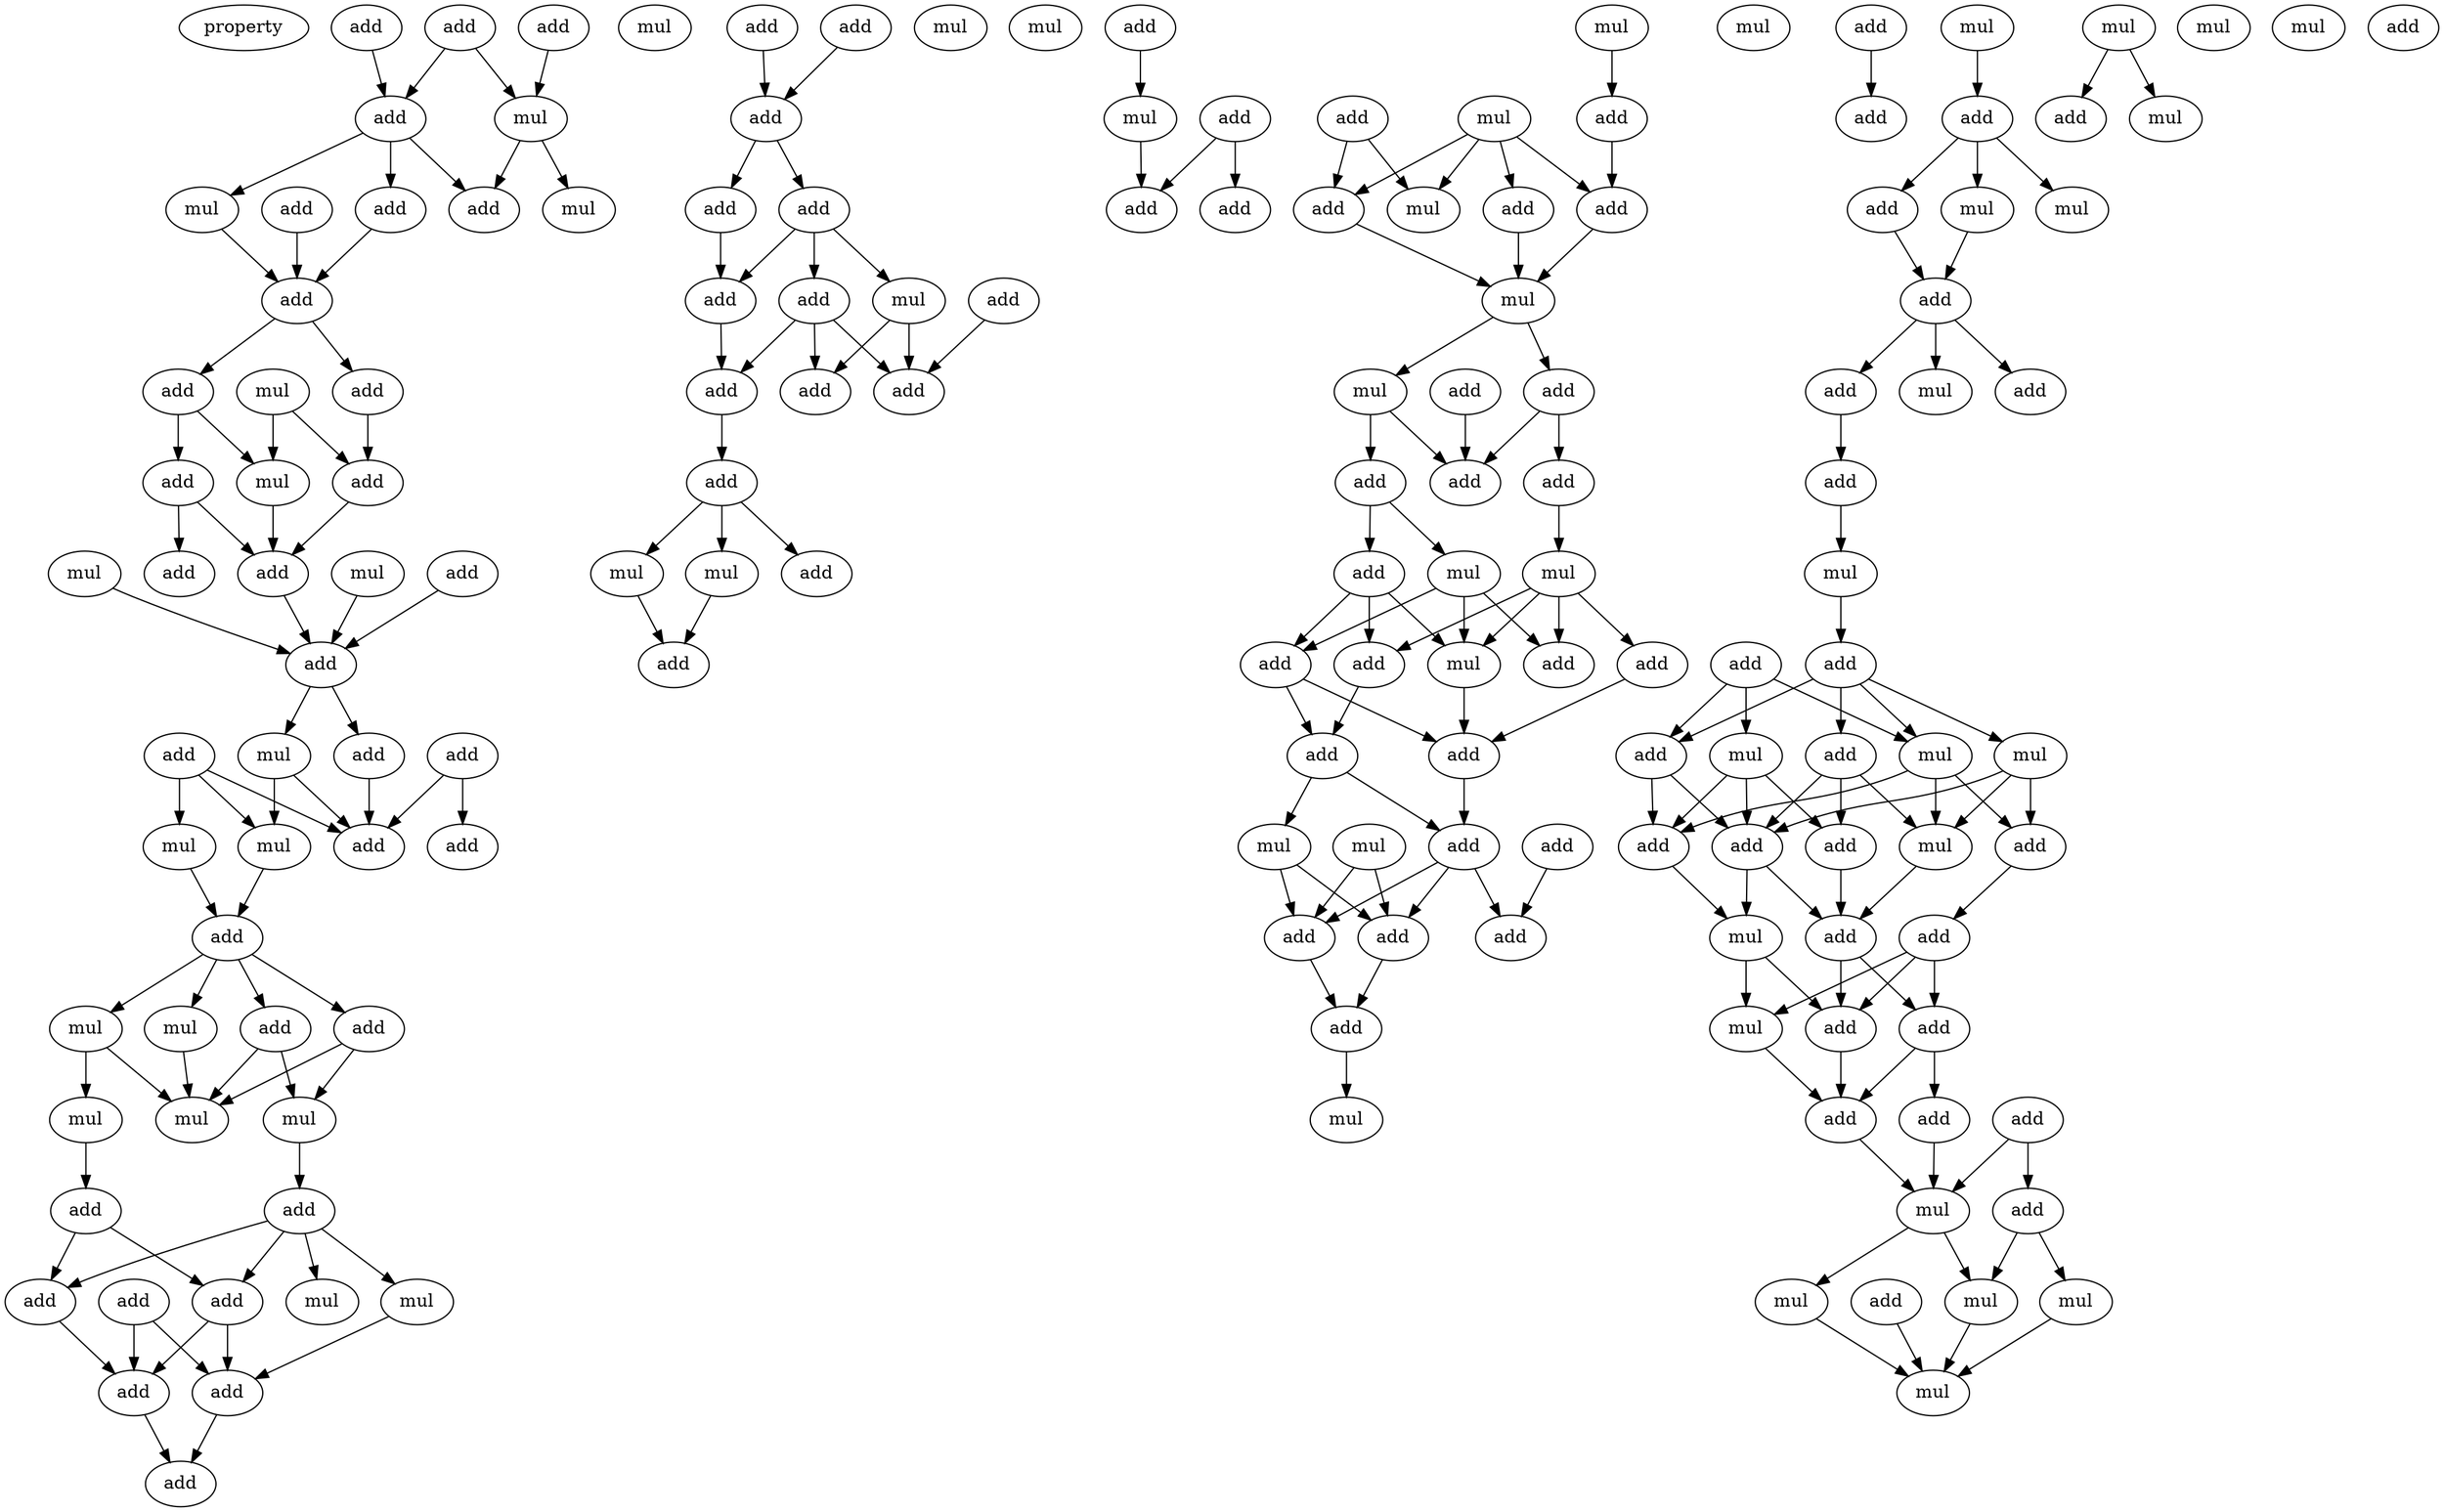 digraph {
    node [fontcolor=black]
    property [mul=2,lf=1.7]
    0 [ label = add ];
    1 [ label = add ];
    2 [ label = add ];
    3 [ label = add ];
    4 [ label = mul ];
    5 [ label = add ];
    6 [ label = add ];
    7 [ label = mul ];
    8 [ label = mul ];
    9 [ label = add ];
    10 [ label = add ];
    11 [ label = add ];
    12 [ label = add ];
    13 [ label = mul ];
    14 [ label = add ];
    15 [ label = mul ];
    16 [ label = add ];
    17 [ label = add ];
    18 [ label = mul ];
    19 [ label = mul ];
    20 [ label = add ];
    21 [ label = add ];
    22 [ label = add ];
    23 [ label = mul ];
    24 [ label = add ];
    25 [ label = add ];
    26 [ label = add ];
    27 [ label = mul ];
    28 [ label = add ];
    29 [ label = mul ];
    30 [ label = mul ];
    31 [ label = add ];
    32 [ label = add ];
    33 [ label = mul ];
    34 [ label = mul ];
    35 [ label = add ];
    36 [ label = add ];
    37 [ label = mul ];
    38 [ label = mul ];
    39 [ label = mul ];
    40 [ label = add ];
    41 [ label = add ];
    42 [ label = add ];
    43 [ label = mul ];
    44 [ label = add ];
    45 [ label = add ];
    46 [ label = mul ];
    47 [ label = add ];
    48 [ label = add ];
    49 [ label = add ];
    50 [ label = add ];
    51 [ label = add ];
    52 [ label = add ];
    53 [ label = add ];
    54 [ label = add ];
    55 [ label = mul ];
    56 [ label = mul ];
    57 [ label = add ];
    58 [ label = add ];
    59 [ label = add ];
    60 [ label = add ];
    61 [ label = add ];
    62 [ label = add ];
    63 [ label = add ];
    64 [ label = mul ];
    65 [ label = mul ];
    66 [ label = add ];
    67 [ label = mul ];
    68 [ label = add ];
    69 [ label = add ];
    70 [ label = add ];
    71 [ label = mul ];
    72 [ label = add ];
    73 [ label = add ];
    74 [ label = mul ];
    75 [ label = add ];
    76 [ label = add ];
    77 [ label = mul ];
    78 [ label = mul ];
    79 [ label = mul ];
    80 [ label = add ];
    81 [ label = add ];
    82 [ label = add ];
    83 [ label = mul ];
    84 [ label = mul ];
    85 [ label = add ];
    86 [ label = add ];
    87 [ label = add ];
    88 [ label = add ];
    89 [ label = add ];
    90 [ label = add ];
    91 [ label = add ];
    92 [ label = add ];
    93 [ label = mul ];
    94 [ label = mul ];
    95 [ label = mul ];
    96 [ label = add ];
    97 [ label = add ];
    98 [ label = add ];
    99 [ label = add ];
    100 [ label = add ];
    101 [ label = add ];
    102 [ label = mul ];
    103 [ label = mul ];
    104 [ label = add ];
    105 [ label = add ];
    106 [ label = add ];
    107 [ label = add ];
    108 [ label = add ];
    109 [ label = add ];
    110 [ label = mul ];
    111 [ label = mul ];
    112 [ label = mul ];
    113 [ label = add ];
    114 [ label = mul ];
    115 [ label = add ];
    116 [ label = add ];
    117 [ label = mul ];
    118 [ label = mul ];
    119 [ label = add ];
    120 [ label = mul ];
    121 [ label = add ];
    122 [ label = mul ];
    123 [ label = add ];
    124 [ label = add ];
    125 [ label = mul ];
    126 [ label = add ];
    127 [ label = add ];
    128 [ label = add ];
    129 [ label = mul ];
    130 [ label = mul ];
    131 [ label = add ];
    132 [ label = mul ];
    133 [ label = add ];
    134 [ label = add ];
    135 [ label = add ];
    136 [ label = add ];
    137 [ label = mul ];
    138 [ label = add ];
    139 [ label = add ];
    140 [ label = mul ];
    141 [ label = add ];
    142 [ label = mul ];
    143 [ label = add ];
    144 [ label = add ];
    145 [ label = add ];
    146 [ label = add ];
    147 [ label = mul ];
    148 [ label = add ];
    149 [ label = mul ];
    150 [ label = mul ];
    151 [ label = add ];
    152 [ label = mul ];
    153 [ label = mul ];
    154 [ label = mul ];
    155 [ label = add ];
    0 -> 4 [ name = 0 ];
    1 -> 3 [ name = 1 ];
    2 -> 3 [ name = 2 ];
    2 -> 4 [ name = 3 ];
    3 -> 5 [ name = 4 ];
    3 -> 7 [ name = 5 ];
    3 -> 9 [ name = 6 ];
    4 -> 5 [ name = 7 ];
    4 -> 8 [ name = 8 ];
    6 -> 10 [ name = 9 ];
    7 -> 10 [ name = 10 ];
    9 -> 10 [ name = 11 ];
    10 -> 11 [ name = 12 ];
    10 -> 12 [ name = 13 ];
    11 -> 14 [ name = 14 ];
    12 -> 15 [ name = 15 ];
    12 -> 16 [ name = 16 ];
    13 -> 14 [ name = 17 ];
    13 -> 15 [ name = 18 ];
    14 -> 20 [ name = 19 ];
    15 -> 20 [ name = 20 ];
    16 -> 17 [ name = 21 ];
    16 -> 20 [ name = 22 ];
    18 -> 22 [ name = 23 ];
    19 -> 22 [ name = 24 ];
    20 -> 22 [ name = 25 ];
    21 -> 22 [ name = 26 ];
    22 -> 23 [ name = 27 ];
    22 -> 24 [ name = 28 ];
    23 -> 29 [ name = 29 ];
    23 -> 31 [ name = 30 ];
    24 -> 31 [ name = 31 ];
    25 -> 28 [ name = 32 ];
    25 -> 31 [ name = 33 ];
    26 -> 27 [ name = 34 ];
    26 -> 29 [ name = 35 ];
    26 -> 31 [ name = 36 ];
    27 -> 32 [ name = 37 ];
    29 -> 32 [ name = 38 ];
    32 -> 33 [ name = 39 ];
    32 -> 34 [ name = 40 ];
    32 -> 35 [ name = 41 ];
    32 -> 36 [ name = 42 ];
    33 -> 39 [ name = 43 ];
    34 -> 38 [ name = 44 ];
    34 -> 39 [ name = 45 ];
    35 -> 37 [ name = 46 ];
    35 -> 39 [ name = 47 ];
    36 -> 37 [ name = 48 ];
    36 -> 39 [ name = 49 ];
    37 -> 41 [ name = 50 ];
    38 -> 40 [ name = 51 ];
    40 -> 42 [ name = 52 ];
    40 -> 44 [ name = 53 ];
    41 -> 42 [ name = 54 ];
    41 -> 43 [ name = 55 ];
    41 -> 44 [ name = 56 ];
    41 -> 46 [ name = 57 ];
    42 -> 47 [ name = 58 ];
    42 -> 48 [ name = 59 ];
    43 -> 48 [ name = 60 ];
    44 -> 47 [ name = 61 ];
    45 -> 47 [ name = 62 ];
    45 -> 48 [ name = 63 ];
    47 -> 51 [ name = 64 ];
    48 -> 51 [ name = 65 ];
    49 -> 52 [ name = 66 ];
    50 -> 52 [ name = 67 ];
    52 -> 53 [ name = 68 ];
    52 -> 54 [ name = 69 ];
    53 -> 58 [ name = 70 ];
    54 -> 56 [ name = 71 ];
    54 -> 58 [ name = 72 ];
    54 -> 59 [ name = 73 ];
    56 -> 61 [ name = 74 ];
    56 -> 62 [ name = 75 ];
    57 -> 61 [ name = 76 ];
    58 -> 60 [ name = 77 ];
    59 -> 60 [ name = 78 ];
    59 -> 61 [ name = 79 ];
    59 -> 62 [ name = 80 ];
    60 -> 63 [ name = 81 ];
    63 -> 65 [ name = 82 ];
    63 -> 66 [ name = 83 ];
    63 -> 67 [ name = 84 ];
    65 -> 68 [ name = 85 ];
    67 -> 68 [ name = 86 ];
    69 -> 71 [ name = 87 ];
    70 -> 72 [ name = 88 ];
    70 -> 73 [ name = 89 ];
    71 -> 72 [ name = 90 ];
    74 -> 76 [ name = 91 ];
    75 -> 79 [ name = 92 ];
    75 -> 80 [ name = 93 ];
    76 -> 81 [ name = 94 ];
    77 -> 79 [ name = 95 ];
    77 -> 80 [ name = 96 ];
    77 -> 81 [ name = 97 ];
    77 -> 82 [ name = 98 ];
    80 -> 83 [ name = 99 ];
    81 -> 83 [ name = 100 ];
    82 -> 83 [ name = 101 ];
    83 -> 84 [ name = 102 ];
    83 -> 87 [ name = 103 ];
    84 -> 88 [ name = 104 ];
    84 -> 91 [ name = 105 ];
    85 -> 91 [ name = 106 ];
    86 -> 90 [ name = 107 ];
    87 -> 89 [ name = 108 ];
    87 -> 91 [ name = 109 ];
    88 -> 92 [ name = 110 ];
    88 -> 94 [ name = 111 ];
    89 -> 93 [ name = 112 ];
    92 -> 95 [ name = 113 ];
    92 -> 98 [ name = 114 ];
    92 -> 99 [ name = 115 ];
    93 -> 95 [ name = 116 ];
    93 -> 96 [ name = 117 ];
    93 -> 97 [ name = 118 ];
    93 -> 99 [ name = 119 ];
    94 -> 95 [ name = 120 ];
    94 -> 97 [ name = 121 ];
    94 -> 98 [ name = 122 ];
    95 -> 101 [ name = 123 ];
    96 -> 101 [ name = 124 ];
    98 -> 100 [ name = 125 ];
    98 -> 101 [ name = 126 ];
    99 -> 100 [ name = 127 ];
    100 -> 102 [ name = 128 ];
    100 -> 105 [ name = 129 ];
    101 -> 105 [ name = 130 ];
    102 -> 106 [ name = 131 ];
    102 -> 107 [ name = 132 ];
    103 -> 106 [ name = 133 ];
    103 -> 107 [ name = 134 ];
    104 -> 108 [ name = 135 ];
    105 -> 106 [ name = 136 ];
    105 -> 107 [ name = 137 ];
    105 -> 108 [ name = 138 ];
    106 -> 109 [ name = 139 ];
    107 -> 109 [ name = 140 ];
    109 -> 111 [ name = 141 ];
    110 -> 113 [ name = 142 ];
    112 -> 115 [ name = 143 ];
    112 -> 118 [ name = 144 ];
    113 -> 114 [ name = 145 ];
    113 -> 116 [ name = 146 ];
    113 -> 117 [ name = 147 ];
    114 -> 119 [ name = 148 ];
    116 -> 119 [ name = 149 ];
    119 -> 121 [ name = 150 ];
    119 -> 122 [ name = 151 ];
    119 -> 123 [ name = 152 ];
    121 -> 124 [ name = 153 ];
    124 -> 125 [ name = 154 ];
    125 -> 126 [ name = 155 ];
    126 -> 128 [ name = 156 ];
    126 -> 129 [ name = 157 ];
    126 -> 130 [ name = 158 ];
    126 -> 131 [ name = 159 ];
    127 -> 128 [ name = 160 ];
    127 -> 129 [ name = 161 ];
    127 -> 132 [ name = 162 ];
    128 -> 133 [ name = 163 ];
    128 -> 136 [ name = 164 ];
    129 -> 134 [ name = 165 ];
    129 -> 136 [ name = 166 ];
    129 -> 137 [ name = 167 ];
    130 -> 133 [ name = 168 ];
    130 -> 134 [ name = 169 ];
    130 -> 137 [ name = 170 ];
    131 -> 133 [ name = 171 ];
    131 -> 135 [ name = 172 ];
    131 -> 137 [ name = 173 ];
    132 -> 133 [ name = 174 ];
    132 -> 135 [ name = 175 ];
    132 -> 136 [ name = 176 ];
    133 -> 139 [ name = 177 ];
    133 -> 140 [ name = 178 ];
    134 -> 138 [ name = 179 ];
    135 -> 139 [ name = 180 ];
    136 -> 140 [ name = 181 ];
    137 -> 139 [ name = 182 ];
    138 -> 141 [ name = 183 ];
    138 -> 142 [ name = 184 ];
    138 -> 143 [ name = 185 ];
    139 -> 141 [ name = 186 ];
    139 -> 143 [ name = 187 ];
    140 -> 141 [ name = 188 ];
    140 -> 142 [ name = 189 ];
    141 -> 146 [ name = 190 ];
    142 -> 146 [ name = 191 ];
    143 -> 145 [ name = 192 ];
    143 -> 146 [ name = 193 ];
    144 -> 147 [ name = 194 ];
    144 -> 148 [ name = 195 ];
    145 -> 147 [ name = 196 ];
    146 -> 147 [ name = 197 ];
    147 -> 150 [ name = 198 ];
    147 -> 152 [ name = 199 ];
    148 -> 152 [ name = 200 ];
    148 -> 153 [ name = 201 ];
    150 -> 154 [ name = 202 ];
    151 -> 154 [ name = 203 ];
    152 -> 154 [ name = 204 ];
    153 -> 154 [ name = 205 ];
}
